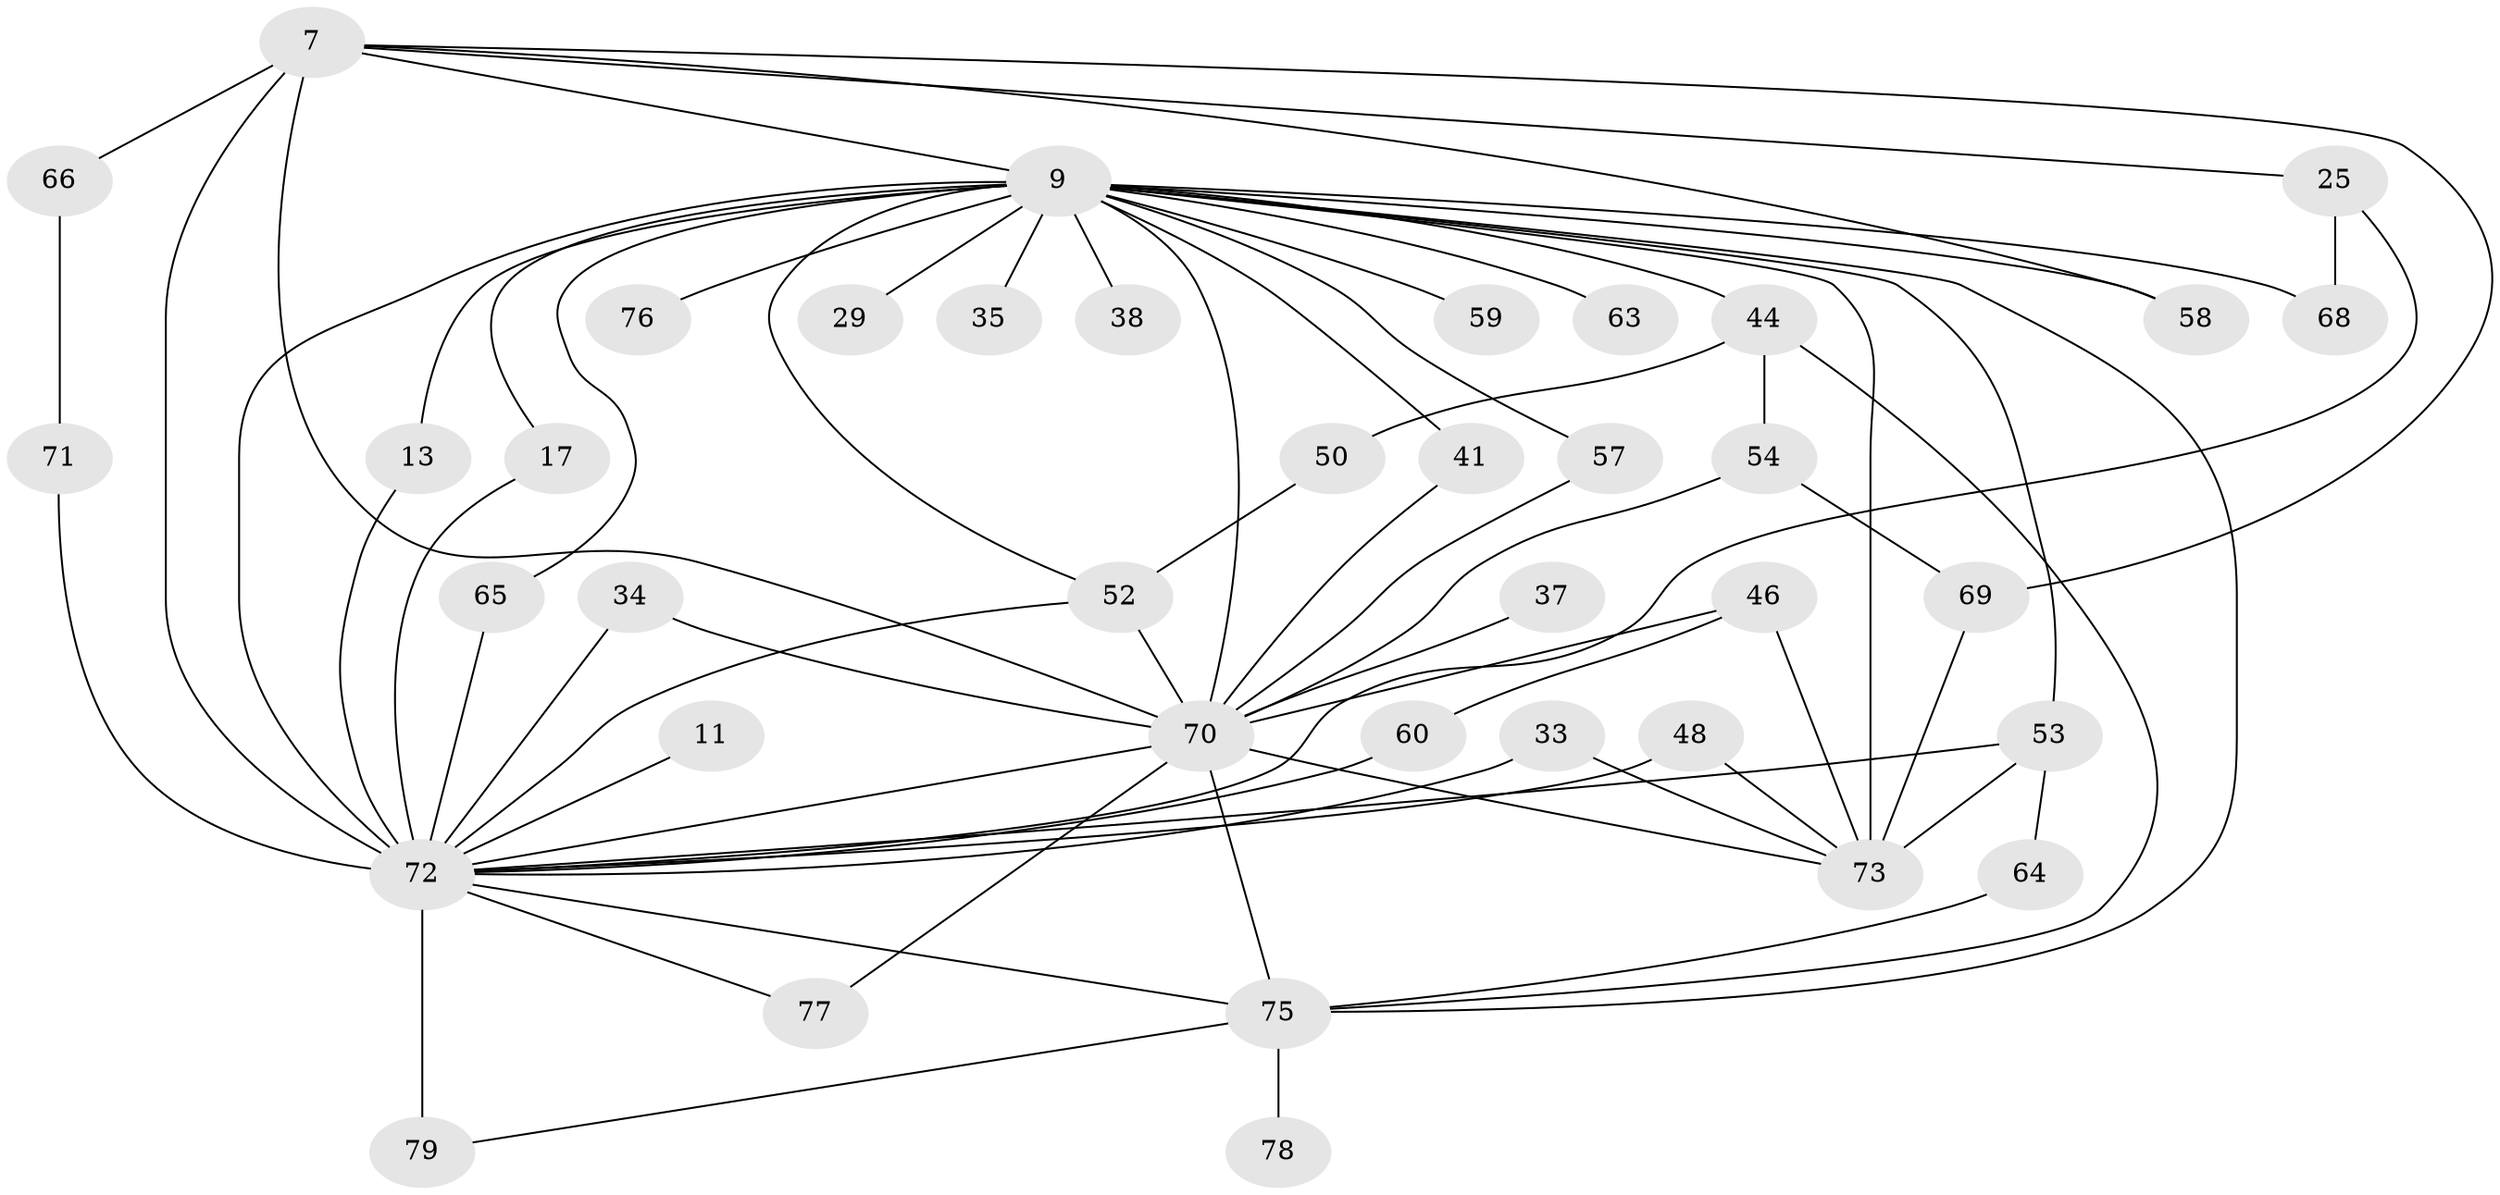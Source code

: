 // original degree distribution, {11: 0.012658227848101266, 18: 0.012658227848101266, 20: 0.012658227848101266, 14: 0.012658227848101266, 19: 0.02531645569620253, 26: 0.012658227848101266, 13: 0.012658227848101266, 21: 0.012658227848101266, 17: 0.012658227848101266, 3: 0.21518987341772153, 10: 0.012658227848101266, 2: 0.5189873417721519, 4: 0.0759493670886076, 5: 0.0379746835443038, 6: 0.012658227848101266}
// Generated by graph-tools (version 1.1) at 2025/43/03/09/25 04:43:36]
// undirected, 39 vertices, 70 edges
graph export_dot {
graph [start="1"]
  node [color=gray90,style=filled];
  7 [super="+1"];
  9 [super="+3+6"];
  11;
  13;
  17;
  25;
  29;
  33;
  34;
  35;
  37;
  38;
  41;
  44 [super="+19"];
  46 [super="+45"];
  48;
  50;
  52 [super="+16+23"];
  53 [super="+15+42"];
  54 [super="+47"];
  57;
  58;
  59;
  60;
  63;
  64;
  65 [super="+36"];
  66;
  68 [super="+31"];
  69 [super="+56"];
  70 [super="+26+10"];
  71;
  72 [super="+18+43+5+27+49+62"];
  73 [super="+39+40+61"];
  75 [super="+21+74+22"];
  76;
  77;
  78;
  79 [super="+55"];
  7 -- 9 [weight=6];
  7 -- 25;
  7 -- 58;
  7 -- 66 [weight=2];
  7 -- 69;
  7 -- 70 [weight=4];
  7 -- 72 [weight=7];
  9 -- 41;
  9 -- 58;
  9 -- 63 [weight=2];
  9 -- 68 [weight=2];
  9 -- 73 [weight=5];
  9 -- 76 [weight=2];
  9 -- 29 [weight=2];
  9 -- 35 [weight=2];
  9 -- 38 [weight=2];
  9 -- 53 [weight=2];
  9 -- 59 [weight=2];
  9 -- 13;
  9 -- 17;
  9 -- 44 [weight=2];
  9 -- 57;
  9 -- 65 [weight=2];
  9 -- 75 [weight=3];
  9 -- 72 [weight=13];
  9 -- 70 [weight=7];
  9 -- 52;
  11 -- 72 [weight=3];
  13 -- 72;
  17 -- 72;
  25 -- 68;
  25 -- 72;
  33 -- 72;
  33 -- 73;
  34 -- 70;
  34 -- 72;
  37 -- 70 [weight=2];
  41 -- 70;
  44 -- 54 [weight=2];
  44 -- 50;
  44 -- 75;
  46 -- 60;
  46 -- 70 [weight=2];
  46 -- 73;
  48 -- 72;
  48 -- 73;
  50 -- 52;
  52 -- 70 [weight=2];
  52 -- 72;
  53 -- 64;
  53 -- 72;
  53 -- 73;
  54 -- 69;
  54 -- 70;
  57 -- 70;
  60 -- 72;
  64 -- 75;
  65 -- 72 [weight=2];
  66 -- 71;
  69 -- 73;
  70 -- 72 [weight=8];
  70 -- 75 [weight=3];
  70 -- 77;
  70 -- 73;
  71 -- 72;
  72 -- 79 [weight=3];
  72 -- 75;
  72 -- 77;
  75 -- 78 [weight=2];
  75 -- 79;
}
